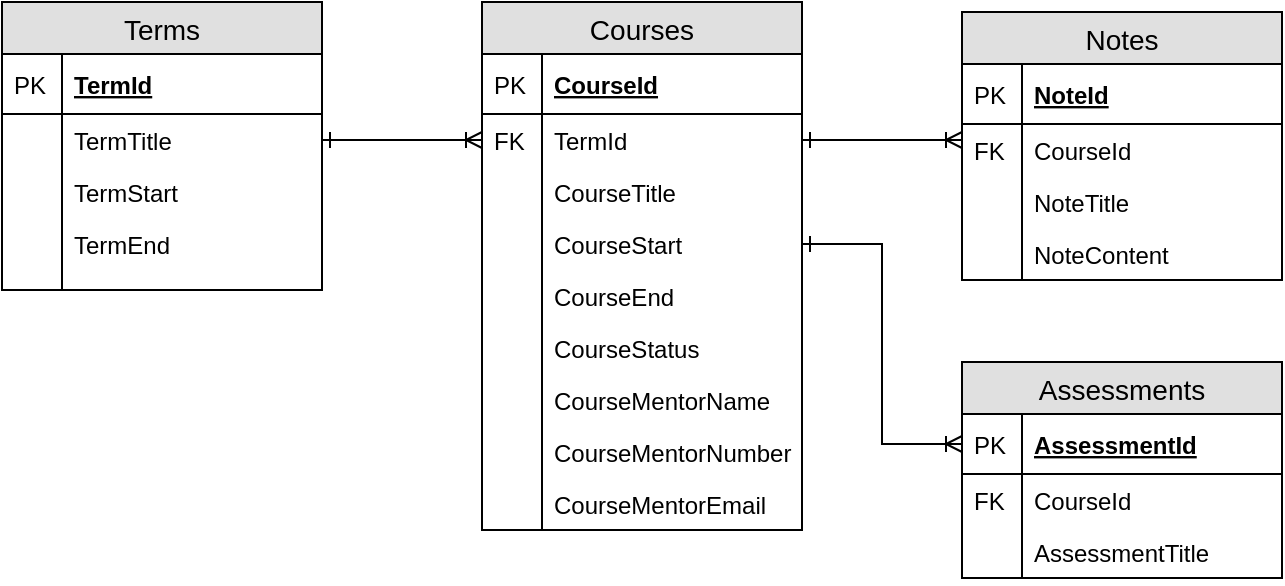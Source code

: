<mxfile version="12.6.5" type="device"><diagram id="odet9nODCKbjRxWt4_fT" name="Page-1"><mxGraphModel dx="690" dy="569" grid="1" gridSize="10" guides="1" tooltips="1" connect="1" arrows="1" fold="1" page="1" pageScale="1" pageWidth="850" pageHeight="1100" math="0" shadow="0"><root><mxCell id="0"/><mxCell id="1" parent="0"/><mxCell id="F9JP6waV6cMCYV_pue8_-1" value="Terms" style="swimlane;fontStyle=0;childLayout=stackLayout;horizontal=1;startSize=26;fillColor=#e0e0e0;horizontalStack=0;resizeParent=1;resizeParentMax=0;resizeLast=0;collapsible=1;marginBottom=0;swimlaneFillColor=#ffffff;align=center;fontSize=14;" vertex="1" parent="1"><mxGeometry x="40" y="100" width="160" height="144" as="geometry"/></mxCell><mxCell id="F9JP6waV6cMCYV_pue8_-2" value="TermId" style="shape=partialRectangle;top=0;left=0;right=0;bottom=1;align=left;verticalAlign=middle;fillColor=none;spacingLeft=34;spacingRight=4;overflow=hidden;rotatable=0;points=[[0,0.5],[1,0.5]];portConstraint=eastwest;dropTarget=0;fontStyle=5;fontSize=12;" vertex="1" parent="F9JP6waV6cMCYV_pue8_-1"><mxGeometry y="26" width="160" height="30" as="geometry"/></mxCell><mxCell id="F9JP6waV6cMCYV_pue8_-3" value="PK" style="shape=partialRectangle;top=0;left=0;bottom=0;fillColor=none;align=left;verticalAlign=middle;spacingLeft=4;spacingRight=4;overflow=hidden;rotatable=0;points=[];portConstraint=eastwest;part=1;fontSize=12;" vertex="1" connectable="0" parent="F9JP6waV6cMCYV_pue8_-2"><mxGeometry width="30" height="30" as="geometry"/></mxCell><mxCell id="F9JP6waV6cMCYV_pue8_-4" value="TermTitle" style="shape=partialRectangle;top=0;left=0;right=0;bottom=0;align=left;verticalAlign=top;fillColor=none;spacingLeft=34;spacingRight=4;overflow=hidden;rotatable=0;points=[[0,0.5],[1,0.5]];portConstraint=eastwest;dropTarget=0;fontSize=12;" vertex="1" parent="F9JP6waV6cMCYV_pue8_-1"><mxGeometry y="56" width="160" height="26" as="geometry"/></mxCell><mxCell id="F9JP6waV6cMCYV_pue8_-5" value="" style="shape=partialRectangle;top=0;left=0;bottom=0;fillColor=none;align=left;verticalAlign=top;spacingLeft=4;spacingRight=4;overflow=hidden;rotatable=0;points=[];portConstraint=eastwest;part=1;fontSize=12;" vertex="1" connectable="0" parent="F9JP6waV6cMCYV_pue8_-4"><mxGeometry width="30" height="26" as="geometry"/></mxCell><mxCell id="F9JP6waV6cMCYV_pue8_-6" value="TermStart" style="shape=partialRectangle;top=0;left=0;right=0;bottom=0;align=left;verticalAlign=top;fillColor=none;spacingLeft=34;spacingRight=4;overflow=hidden;rotatable=0;points=[[0,0.5],[1,0.5]];portConstraint=eastwest;dropTarget=0;fontSize=12;" vertex="1" parent="F9JP6waV6cMCYV_pue8_-1"><mxGeometry y="82" width="160" height="26" as="geometry"/></mxCell><mxCell id="F9JP6waV6cMCYV_pue8_-7" value="" style="shape=partialRectangle;top=0;left=0;bottom=0;fillColor=none;align=left;verticalAlign=top;spacingLeft=4;spacingRight=4;overflow=hidden;rotatable=0;points=[];portConstraint=eastwest;part=1;fontSize=12;" vertex="1" connectable="0" parent="F9JP6waV6cMCYV_pue8_-6"><mxGeometry width="30" height="26" as="geometry"/></mxCell><mxCell id="F9JP6waV6cMCYV_pue8_-8" value="TermEnd" style="shape=partialRectangle;top=0;left=0;right=0;bottom=0;align=left;verticalAlign=top;fillColor=none;spacingLeft=34;spacingRight=4;overflow=hidden;rotatable=0;points=[[0,0.5],[1,0.5]];portConstraint=eastwest;dropTarget=0;fontSize=12;" vertex="1" parent="F9JP6waV6cMCYV_pue8_-1"><mxGeometry y="108" width="160" height="26" as="geometry"/></mxCell><mxCell id="F9JP6waV6cMCYV_pue8_-9" value="" style="shape=partialRectangle;top=0;left=0;bottom=0;fillColor=none;align=left;verticalAlign=top;spacingLeft=4;spacingRight=4;overflow=hidden;rotatable=0;points=[];portConstraint=eastwest;part=1;fontSize=12;" vertex="1" connectable="0" parent="F9JP6waV6cMCYV_pue8_-8"><mxGeometry width="30" height="26" as="geometry"/></mxCell><mxCell id="F9JP6waV6cMCYV_pue8_-10" value="" style="shape=partialRectangle;top=0;left=0;right=0;bottom=0;align=left;verticalAlign=top;fillColor=none;spacingLeft=34;spacingRight=4;overflow=hidden;rotatable=0;points=[[0,0.5],[1,0.5]];portConstraint=eastwest;dropTarget=0;fontSize=12;" vertex="1" parent="F9JP6waV6cMCYV_pue8_-1"><mxGeometry y="134" width="160" height="10" as="geometry"/></mxCell><mxCell id="F9JP6waV6cMCYV_pue8_-11" value="" style="shape=partialRectangle;top=0;left=0;bottom=0;fillColor=none;align=left;verticalAlign=top;spacingLeft=4;spacingRight=4;overflow=hidden;rotatable=0;points=[];portConstraint=eastwest;part=1;fontSize=12;" vertex="1" connectable="0" parent="F9JP6waV6cMCYV_pue8_-10"><mxGeometry width="30" height="10" as="geometry"/></mxCell><mxCell id="F9JP6waV6cMCYV_pue8_-12" value="Courses" style="swimlane;fontStyle=0;childLayout=stackLayout;horizontal=1;startSize=26;fillColor=#e0e0e0;horizontalStack=0;resizeParent=1;resizeParentMax=0;resizeLast=0;collapsible=1;marginBottom=0;swimlaneFillColor=#ffffff;align=center;fontSize=14;" vertex="1" parent="1"><mxGeometry x="280" y="100" width="160" height="264" as="geometry"/></mxCell><mxCell id="F9JP6waV6cMCYV_pue8_-13" value="CourseId" style="shape=partialRectangle;top=0;left=0;right=0;bottom=1;align=left;verticalAlign=middle;fillColor=none;spacingLeft=34;spacingRight=4;overflow=hidden;rotatable=0;points=[[0,0.5],[1,0.5]];portConstraint=eastwest;dropTarget=0;fontStyle=5;fontSize=12;" vertex="1" parent="F9JP6waV6cMCYV_pue8_-12"><mxGeometry y="26" width="160" height="30" as="geometry"/></mxCell><mxCell id="F9JP6waV6cMCYV_pue8_-14" value="PK" style="shape=partialRectangle;top=0;left=0;bottom=0;fillColor=none;align=left;verticalAlign=middle;spacingLeft=4;spacingRight=4;overflow=hidden;rotatable=0;points=[];portConstraint=eastwest;part=1;fontSize=12;" vertex="1" connectable="0" parent="F9JP6waV6cMCYV_pue8_-13"><mxGeometry width="30" height="30" as="geometry"/></mxCell><mxCell id="F9JP6waV6cMCYV_pue8_-15" value="TermId" style="shape=partialRectangle;top=0;left=0;right=0;bottom=0;align=left;verticalAlign=top;fillColor=none;spacingLeft=34;spacingRight=4;overflow=hidden;rotatable=0;points=[[0,0.5],[1,0.5]];portConstraint=eastwest;dropTarget=0;fontSize=12;" vertex="1" parent="F9JP6waV6cMCYV_pue8_-12"><mxGeometry y="56" width="160" height="26" as="geometry"/></mxCell><mxCell id="F9JP6waV6cMCYV_pue8_-16" value="FK" style="shape=partialRectangle;top=0;left=0;bottom=0;fillColor=none;align=left;verticalAlign=top;spacingLeft=4;spacingRight=4;overflow=hidden;rotatable=0;points=[];portConstraint=eastwest;part=1;fontSize=12;" vertex="1" connectable="0" parent="F9JP6waV6cMCYV_pue8_-15"><mxGeometry width="30" height="26" as="geometry"/></mxCell><mxCell id="F9JP6waV6cMCYV_pue8_-17" value="CourseTitle" style="shape=partialRectangle;top=0;left=0;right=0;bottom=0;align=left;verticalAlign=top;fillColor=none;spacingLeft=34;spacingRight=4;overflow=hidden;rotatable=0;points=[[0,0.5],[1,0.5]];portConstraint=eastwest;dropTarget=0;fontSize=12;" vertex="1" parent="F9JP6waV6cMCYV_pue8_-12"><mxGeometry y="82" width="160" height="26" as="geometry"/></mxCell><mxCell id="F9JP6waV6cMCYV_pue8_-18" value="" style="shape=partialRectangle;top=0;left=0;bottom=0;fillColor=none;align=left;verticalAlign=top;spacingLeft=4;spacingRight=4;overflow=hidden;rotatable=0;points=[];portConstraint=eastwest;part=1;fontSize=12;" vertex="1" connectable="0" parent="F9JP6waV6cMCYV_pue8_-17"><mxGeometry width="30" height="26" as="geometry"/></mxCell><mxCell id="F9JP6waV6cMCYV_pue8_-19" value="CourseStart&#10;" style="shape=partialRectangle;top=0;left=0;right=0;bottom=0;align=left;verticalAlign=top;fillColor=none;spacingLeft=34;spacingRight=4;overflow=hidden;rotatable=0;points=[[0,0.5],[1,0.5]];portConstraint=eastwest;dropTarget=0;fontSize=12;" vertex="1" parent="F9JP6waV6cMCYV_pue8_-12"><mxGeometry y="108" width="160" height="26" as="geometry"/></mxCell><mxCell id="F9JP6waV6cMCYV_pue8_-20" value="" style="shape=partialRectangle;top=0;left=0;bottom=0;fillColor=none;align=left;verticalAlign=top;spacingLeft=4;spacingRight=4;overflow=hidden;rotatable=0;points=[];portConstraint=eastwest;part=1;fontSize=12;" vertex="1" connectable="0" parent="F9JP6waV6cMCYV_pue8_-19"><mxGeometry width="30" height="26" as="geometry"/></mxCell><mxCell id="F9JP6waV6cMCYV_pue8_-38" value="CourseEnd" style="shape=partialRectangle;top=0;left=0;right=0;bottom=0;align=left;verticalAlign=top;fillColor=none;spacingLeft=34;spacingRight=4;overflow=hidden;rotatable=0;points=[[0,0.5],[1,0.5]];portConstraint=eastwest;dropTarget=0;fontSize=12;" vertex="1" parent="F9JP6waV6cMCYV_pue8_-12"><mxGeometry y="134" width="160" height="26" as="geometry"/></mxCell><mxCell id="F9JP6waV6cMCYV_pue8_-39" value="" style="shape=partialRectangle;top=0;left=0;bottom=0;fillColor=none;align=left;verticalAlign=top;spacingLeft=4;spacingRight=4;overflow=hidden;rotatable=0;points=[];portConstraint=eastwest;part=1;fontSize=12;" vertex="1" connectable="0" parent="F9JP6waV6cMCYV_pue8_-38"><mxGeometry width="30" height="26" as="geometry"/></mxCell><mxCell id="F9JP6waV6cMCYV_pue8_-40" value="CourseStatus" style="shape=partialRectangle;top=0;left=0;right=0;bottom=0;align=left;verticalAlign=top;fillColor=none;spacingLeft=34;spacingRight=4;overflow=hidden;rotatable=0;points=[[0,0.5],[1,0.5]];portConstraint=eastwest;dropTarget=0;fontSize=12;" vertex="1" parent="F9JP6waV6cMCYV_pue8_-12"><mxGeometry y="160" width="160" height="26" as="geometry"/></mxCell><mxCell id="F9JP6waV6cMCYV_pue8_-41" value="" style="shape=partialRectangle;top=0;left=0;bottom=0;fillColor=none;align=left;verticalAlign=top;spacingLeft=4;spacingRight=4;overflow=hidden;rotatable=0;points=[];portConstraint=eastwest;part=1;fontSize=12;" vertex="1" connectable="0" parent="F9JP6waV6cMCYV_pue8_-40"><mxGeometry width="30" height="26" as="geometry"/></mxCell><mxCell id="F9JP6waV6cMCYV_pue8_-42" value="CourseMentorName" style="shape=partialRectangle;top=0;left=0;right=0;bottom=0;align=left;verticalAlign=top;fillColor=none;spacingLeft=34;spacingRight=4;overflow=hidden;rotatable=0;points=[[0,0.5],[1,0.5]];portConstraint=eastwest;dropTarget=0;fontSize=12;" vertex="1" parent="F9JP6waV6cMCYV_pue8_-12"><mxGeometry y="186" width="160" height="26" as="geometry"/></mxCell><mxCell id="F9JP6waV6cMCYV_pue8_-43" value="" style="shape=partialRectangle;top=0;left=0;bottom=0;fillColor=none;align=left;verticalAlign=top;spacingLeft=4;spacingRight=4;overflow=hidden;rotatable=0;points=[];portConstraint=eastwest;part=1;fontSize=12;" vertex="1" connectable="0" parent="F9JP6waV6cMCYV_pue8_-42"><mxGeometry width="30" height="26" as="geometry"/></mxCell><mxCell id="F9JP6waV6cMCYV_pue8_-44" value="CourseMentorNumber" style="shape=partialRectangle;top=0;left=0;right=0;bottom=0;align=left;verticalAlign=top;fillColor=none;spacingLeft=34;spacingRight=4;overflow=hidden;rotatable=0;points=[[0,0.5],[1,0.5]];portConstraint=eastwest;dropTarget=0;fontSize=12;" vertex="1" parent="F9JP6waV6cMCYV_pue8_-12"><mxGeometry y="212" width="160" height="26" as="geometry"/></mxCell><mxCell id="F9JP6waV6cMCYV_pue8_-45" value="" style="shape=partialRectangle;top=0;left=0;bottom=0;fillColor=none;align=left;verticalAlign=top;spacingLeft=4;spacingRight=4;overflow=hidden;rotatable=0;points=[];portConstraint=eastwest;part=1;fontSize=12;" vertex="1" connectable="0" parent="F9JP6waV6cMCYV_pue8_-44"><mxGeometry width="30" height="26" as="geometry"/></mxCell><mxCell id="F9JP6waV6cMCYV_pue8_-46" value="CourseMentorEmail" style="shape=partialRectangle;top=0;left=0;right=0;bottom=0;align=left;verticalAlign=top;fillColor=none;spacingLeft=34;spacingRight=4;overflow=hidden;rotatable=0;points=[[0,0.5],[1,0.5]];portConstraint=eastwest;dropTarget=0;fontSize=12;" vertex="1" parent="F9JP6waV6cMCYV_pue8_-12"><mxGeometry y="238" width="160" height="26" as="geometry"/></mxCell><mxCell id="F9JP6waV6cMCYV_pue8_-47" value="" style="shape=partialRectangle;top=0;left=0;bottom=0;fillColor=none;align=left;verticalAlign=top;spacingLeft=4;spacingRight=4;overflow=hidden;rotatable=0;points=[];portConstraint=eastwest;part=1;fontSize=12;" vertex="1" connectable="0" parent="F9JP6waV6cMCYV_pue8_-46"><mxGeometry width="30" height="26" as="geometry"/></mxCell><mxCell id="F9JP6waV6cMCYV_pue8_-48" value="Notes" style="swimlane;fontStyle=0;childLayout=stackLayout;horizontal=1;startSize=26;fillColor=#e0e0e0;horizontalStack=0;resizeParent=1;resizeParentMax=0;resizeLast=0;collapsible=1;marginBottom=0;swimlaneFillColor=#ffffff;align=center;fontSize=14;" vertex="1" parent="1"><mxGeometry x="520" y="105" width="160" height="134" as="geometry"/></mxCell><mxCell id="F9JP6waV6cMCYV_pue8_-49" value="NoteId" style="shape=partialRectangle;top=0;left=0;right=0;bottom=1;align=left;verticalAlign=middle;fillColor=none;spacingLeft=34;spacingRight=4;overflow=hidden;rotatable=0;points=[[0,0.5],[1,0.5]];portConstraint=eastwest;dropTarget=0;fontStyle=5;fontSize=12;" vertex="1" parent="F9JP6waV6cMCYV_pue8_-48"><mxGeometry y="26" width="160" height="30" as="geometry"/></mxCell><mxCell id="F9JP6waV6cMCYV_pue8_-50" value="PK" style="shape=partialRectangle;top=0;left=0;bottom=0;fillColor=none;align=left;verticalAlign=middle;spacingLeft=4;spacingRight=4;overflow=hidden;rotatable=0;points=[];portConstraint=eastwest;part=1;fontSize=12;" vertex="1" connectable="0" parent="F9JP6waV6cMCYV_pue8_-49"><mxGeometry width="30" height="30" as="geometry"/></mxCell><mxCell id="F9JP6waV6cMCYV_pue8_-51" value="CourseId" style="shape=partialRectangle;top=0;left=0;right=0;bottom=0;align=left;verticalAlign=top;fillColor=none;spacingLeft=34;spacingRight=4;overflow=hidden;rotatable=0;points=[[0,0.5],[1,0.5]];portConstraint=eastwest;dropTarget=0;fontSize=12;" vertex="1" parent="F9JP6waV6cMCYV_pue8_-48"><mxGeometry y="56" width="160" height="26" as="geometry"/></mxCell><mxCell id="F9JP6waV6cMCYV_pue8_-52" value="FK" style="shape=partialRectangle;top=0;left=0;bottom=0;fillColor=none;align=left;verticalAlign=top;spacingLeft=4;spacingRight=4;overflow=hidden;rotatable=0;points=[];portConstraint=eastwest;part=1;fontSize=12;" vertex="1" connectable="0" parent="F9JP6waV6cMCYV_pue8_-51"><mxGeometry width="30" height="26" as="geometry"/></mxCell><mxCell id="F9JP6waV6cMCYV_pue8_-53" value="NoteTitle" style="shape=partialRectangle;top=0;left=0;right=0;bottom=0;align=left;verticalAlign=top;fillColor=none;spacingLeft=34;spacingRight=4;overflow=hidden;rotatable=0;points=[[0,0.5],[1,0.5]];portConstraint=eastwest;dropTarget=0;fontSize=12;" vertex="1" parent="F9JP6waV6cMCYV_pue8_-48"><mxGeometry y="82" width="160" height="26" as="geometry"/></mxCell><mxCell id="F9JP6waV6cMCYV_pue8_-54" value="" style="shape=partialRectangle;top=0;left=0;bottom=0;fillColor=none;align=left;verticalAlign=top;spacingLeft=4;spacingRight=4;overflow=hidden;rotatable=0;points=[];portConstraint=eastwest;part=1;fontSize=12;" vertex="1" connectable="0" parent="F9JP6waV6cMCYV_pue8_-53"><mxGeometry width="30" height="26" as="geometry"/></mxCell><mxCell id="F9JP6waV6cMCYV_pue8_-55" value="NoteContent" style="shape=partialRectangle;top=0;left=0;right=0;bottom=0;align=left;verticalAlign=top;fillColor=none;spacingLeft=34;spacingRight=4;overflow=hidden;rotatable=0;points=[[0,0.5],[1,0.5]];portConstraint=eastwest;dropTarget=0;fontSize=12;" vertex="1" parent="F9JP6waV6cMCYV_pue8_-48"><mxGeometry y="108" width="160" height="26" as="geometry"/></mxCell><mxCell id="F9JP6waV6cMCYV_pue8_-56" value="" style="shape=partialRectangle;top=0;left=0;bottom=0;fillColor=none;align=left;verticalAlign=top;spacingLeft=4;spacingRight=4;overflow=hidden;rotatable=0;points=[];portConstraint=eastwest;part=1;fontSize=12;" vertex="1" connectable="0" parent="F9JP6waV6cMCYV_pue8_-55"><mxGeometry width="30" height="26" as="geometry"/></mxCell><mxCell id="F9JP6waV6cMCYV_pue8_-67" value="Assessments" style="swimlane;fontStyle=0;childLayout=stackLayout;horizontal=1;startSize=26;fillColor=#e0e0e0;horizontalStack=0;resizeParent=1;resizeParentMax=0;resizeLast=0;collapsible=1;marginBottom=0;swimlaneFillColor=#ffffff;align=center;fontSize=14;" vertex="1" parent="1"><mxGeometry x="520" y="280" width="160" height="108" as="geometry"/></mxCell><mxCell id="F9JP6waV6cMCYV_pue8_-68" value="AssessmentId" style="shape=partialRectangle;top=0;left=0;right=0;bottom=1;align=left;verticalAlign=middle;fillColor=none;spacingLeft=34;spacingRight=4;overflow=hidden;rotatable=0;points=[[0,0.5],[1,0.5]];portConstraint=eastwest;dropTarget=0;fontStyle=5;fontSize=12;" vertex="1" parent="F9JP6waV6cMCYV_pue8_-67"><mxGeometry y="26" width="160" height="30" as="geometry"/></mxCell><mxCell id="F9JP6waV6cMCYV_pue8_-69" value="PK" style="shape=partialRectangle;top=0;left=0;bottom=0;fillColor=none;align=left;verticalAlign=middle;spacingLeft=4;spacingRight=4;overflow=hidden;rotatable=0;points=[];portConstraint=eastwest;part=1;fontSize=12;" vertex="1" connectable="0" parent="F9JP6waV6cMCYV_pue8_-68"><mxGeometry width="30" height="30" as="geometry"/></mxCell><mxCell id="F9JP6waV6cMCYV_pue8_-70" value="CourseId" style="shape=partialRectangle;top=0;left=0;right=0;bottom=0;align=left;verticalAlign=top;fillColor=none;spacingLeft=34;spacingRight=4;overflow=hidden;rotatable=0;points=[[0,0.5],[1,0.5]];portConstraint=eastwest;dropTarget=0;fontSize=12;" vertex="1" parent="F9JP6waV6cMCYV_pue8_-67"><mxGeometry y="56" width="160" height="26" as="geometry"/></mxCell><mxCell id="F9JP6waV6cMCYV_pue8_-71" value="FK" style="shape=partialRectangle;top=0;left=0;bottom=0;fillColor=none;align=left;verticalAlign=top;spacingLeft=4;spacingRight=4;overflow=hidden;rotatable=0;points=[];portConstraint=eastwest;part=1;fontSize=12;" vertex="1" connectable="0" parent="F9JP6waV6cMCYV_pue8_-70"><mxGeometry width="30" height="26" as="geometry"/></mxCell><mxCell id="F9JP6waV6cMCYV_pue8_-72" value="AssessmentTitle" style="shape=partialRectangle;top=0;left=0;right=0;bottom=0;align=left;verticalAlign=top;fillColor=none;spacingLeft=34;spacingRight=4;overflow=hidden;rotatable=0;points=[[0,0.5],[1,0.5]];portConstraint=eastwest;dropTarget=0;fontSize=12;" vertex="1" parent="F9JP6waV6cMCYV_pue8_-67"><mxGeometry y="82" width="160" height="26" as="geometry"/></mxCell><mxCell id="F9JP6waV6cMCYV_pue8_-73" value="" style="shape=partialRectangle;top=0;left=0;bottom=0;fillColor=none;align=left;verticalAlign=top;spacingLeft=4;spacingRight=4;overflow=hidden;rotatable=0;points=[];portConstraint=eastwest;part=1;fontSize=12;" vertex="1" connectable="0" parent="F9JP6waV6cMCYV_pue8_-72"><mxGeometry width="30" height="26" as="geometry"/></mxCell><mxCell id="F9JP6waV6cMCYV_pue8_-76" style="edgeStyle=orthogonalEdgeStyle;rounded=0;orthogonalLoop=1;jettySize=auto;html=1;exitX=1;exitY=0.5;exitDx=0;exitDy=0;entryX=0;entryY=0.5;entryDx=0;entryDy=0;endArrow=ERoneToMany;endFill=0;startArrow=ERone;startFill=0;" edge="1" parent="1" source="F9JP6waV6cMCYV_pue8_-4" target="F9JP6waV6cMCYV_pue8_-15"><mxGeometry relative="1" as="geometry"/></mxCell><mxCell id="F9JP6waV6cMCYV_pue8_-77" style="edgeStyle=orthogonalEdgeStyle;rounded=0;orthogonalLoop=1;jettySize=auto;html=1;startArrow=ERone;startFill=0;endArrow=ERoneToMany;endFill=0;exitX=1;exitY=0.5;exitDx=0;exitDy=0;" edge="1" parent="1" source="F9JP6waV6cMCYV_pue8_-15"><mxGeometry relative="1" as="geometry"><mxPoint x="460" y="130" as="sourcePoint"/><mxPoint x="520" y="169" as="targetPoint"/><Array as="points"><mxPoint x="520" y="169"/></Array></mxGeometry></mxCell><mxCell id="F9JP6waV6cMCYV_pue8_-78" style="edgeStyle=orthogonalEdgeStyle;rounded=0;orthogonalLoop=1;jettySize=auto;html=1;exitX=1;exitY=0.5;exitDx=0;exitDy=0;entryX=0;entryY=0.5;entryDx=0;entryDy=0;startArrow=ERone;startFill=0;endArrow=ERoneToMany;endFill=0;" edge="1" parent="1" source="F9JP6waV6cMCYV_pue8_-19" target="F9JP6waV6cMCYV_pue8_-68"><mxGeometry relative="1" as="geometry"/></mxCell></root></mxGraphModel></diagram></mxfile>